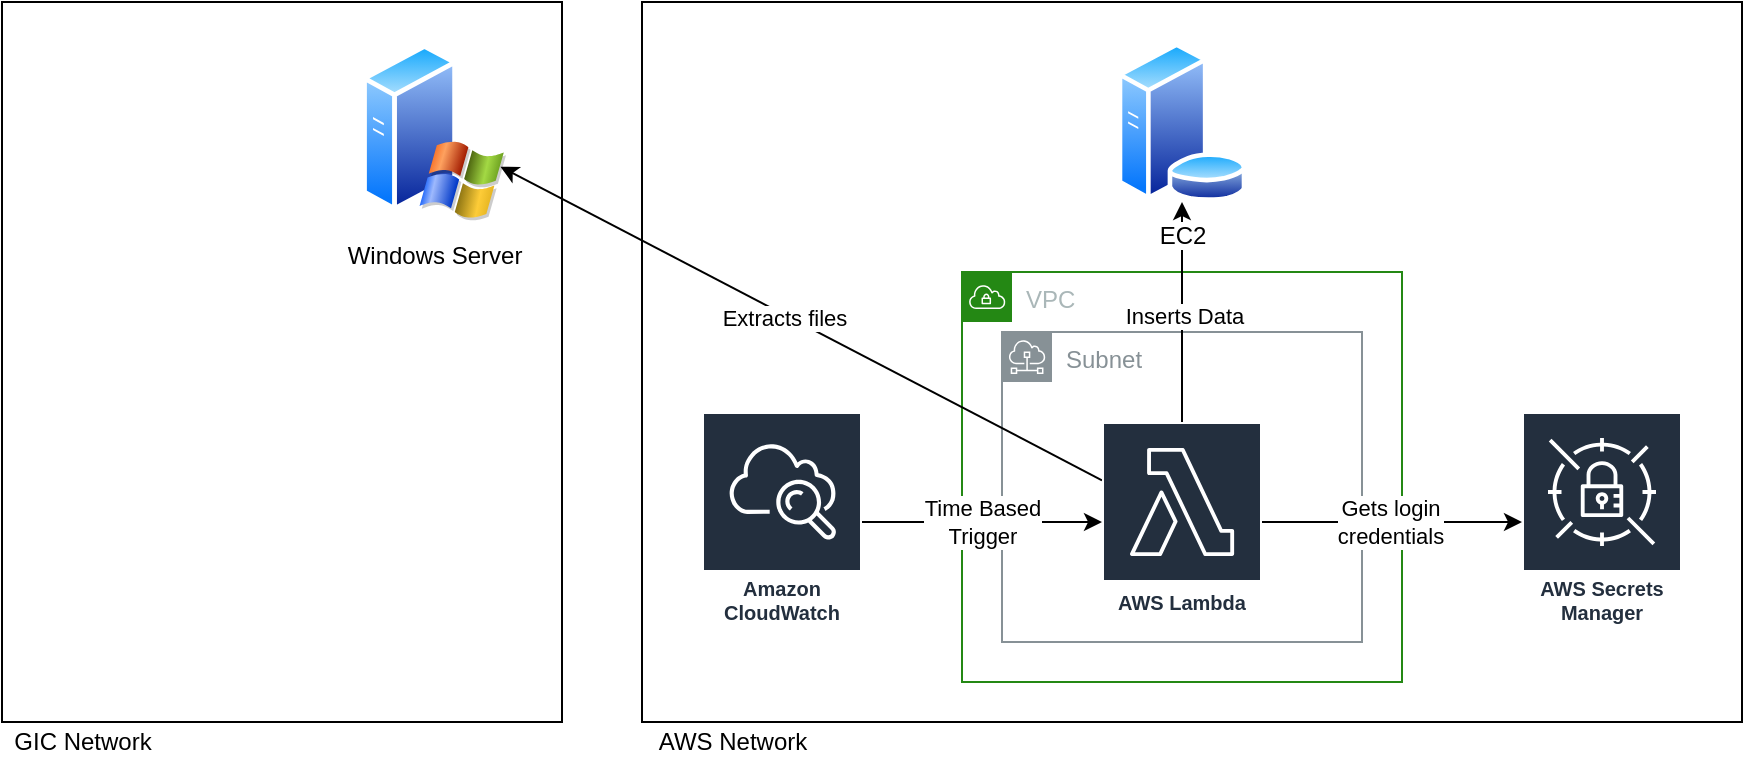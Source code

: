 <mxfile version="13.1.14" type="github"><diagram id="Ht1M8jgEwFfnCIfOTk4-" name="Page-1"><mxGraphModel dx="910" dy="591" grid="1" gridSize="10" guides="1" tooltips="1" connect="1" arrows="1" fold="1" page="1" pageScale="1" pageWidth="1169" pageHeight="827" math="0" shadow="0"><root><mxCell id="0"/><mxCell id="1" parent="0"/><mxCell id="Nnm_n1QCO65uUlgBVkZC-13" value="" style="rounded=0;whiteSpace=wrap;html=1;" parent="1" vertex="1"><mxGeometry x="360" y="120" width="550" height="360" as="geometry"/></mxCell><mxCell id="Nnm_n1QCO65uUlgBVkZC-3" value="VPC" style="points=[[0,0],[0.25,0],[0.5,0],[0.75,0],[1,0],[1,0.25],[1,0.5],[1,0.75],[1,1],[0.75,1],[0.5,1],[0.25,1],[0,1],[0,0.75],[0,0.5],[0,0.25]];outlineConnect=0;gradientColor=none;html=1;whiteSpace=wrap;fontSize=12;fontStyle=0;shape=mxgraph.aws4.group;grIcon=mxgraph.aws4.group_vpc;strokeColor=#248814;fillColor=none;verticalAlign=top;align=left;spacingLeft=30;fontColor=#AAB7B8;dashed=0;" parent="1" vertex="1"><mxGeometry x="520" y="255" width="220" height="205" as="geometry"/></mxCell><mxCell id="Nnm_n1QCO65uUlgBVkZC-4" value="Subnet" style="outlineConnect=0;gradientColor=none;html=1;whiteSpace=wrap;fontSize=12;fontStyle=0;shape=mxgraph.aws4.group;grIcon=mxgraph.aws4.group_subnet;strokeColor=#879196;fillColor=none;verticalAlign=top;align=left;spacingLeft=30;fontColor=#879196;dashed=0;" parent="1" vertex="1"><mxGeometry x="540" y="285" width="180" height="155" as="geometry"/></mxCell><mxCell id="Nnm_n1QCO65uUlgBVkZC-11" value="" style="rounded=0;whiteSpace=wrap;html=1;" parent="1" vertex="1"><mxGeometry x="40" y="120" width="280" height="360" as="geometry"/></mxCell><mxCell id="Nnm_n1QCO65uUlgBVkZC-12" value="GIC Network" style="text;html=1;resizable=0;autosize=1;align=center;verticalAlign=middle;points=[];fillColor=none;strokeColor=none;rounded=0;" parent="1" vertex="1"><mxGeometry x="40" y="480" width="80" height="20" as="geometry"/></mxCell><mxCell id="Nnm_n1QCO65uUlgBVkZC-14" value="AWS Network" style="text;html=1;resizable=0;autosize=1;align=center;verticalAlign=middle;points=[];fillColor=none;strokeColor=none;rounded=0;" parent="1" vertex="1"><mxGeometry x="360" y="480" width="90" height="20" as="geometry"/></mxCell><mxCell id="Nnm_n1QCO65uUlgBVkZC-22" style="edgeStyle=none;rounded=0;orthogonalLoop=1;jettySize=auto;html=1;" parent="1" source="Nnm_n1QCO65uUlgBVkZC-18" target="Nnm_n1QCO65uUlgBVkZC-21" edge="1"><mxGeometry relative="1" as="geometry"/></mxCell><mxCell id="Nnm_n1QCO65uUlgBVkZC-25" value="Extracts files" style="edgeLabel;html=1;align=center;verticalAlign=middle;resizable=0;points=[];" parent="Nnm_n1QCO65uUlgBVkZC-22" vertex="1" connectable="0"><mxGeometry x="0.055" y="1" relative="1" as="geometry"><mxPoint as="offset"/></mxGeometry></mxCell><mxCell id="Nnm_n1QCO65uUlgBVkZC-24" style="edgeStyle=none;rounded=0;orthogonalLoop=1;jettySize=auto;html=1;" parent="1" source="Nnm_n1QCO65uUlgBVkZC-18" target="Nnm_n1QCO65uUlgBVkZC-23" edge="1"><mxGeometry relative="1" as="geometry"/></mxCell><mxCell id="Nnm_n1QCO65uUlgBVkZC-27" value="Inserts Data" style="edgeLabel;html=1;align=center;verticalAlign=middle;resizable=0;points=[];" parent="Nnm_n1QCO65uUlgBVkZC-24" vertex="1" connectable="0"><mxGeometry x="-0.036" y="-1" relative="1" as="geometry"><mxPoint as="offset"/></mxGeometry></mxCell><mxCell id="Nnm_n1QCO65uUlgBVkZC-32" style="edgeStyle=none;rounded=0;orthogonalLoop=1;jettySize=auto;html=1;" parent="1" source="Nnm_n1QCO65uUlgBVkZC-18" target="Nnm_n1QCO65uUlgBVkZC-31" edge="1"><mxGeometry relative="1" as="geometry"/></mxCell><mxCell id="Nnm_n1QCO65uUlgBVkZC-33" value="Gets login &lt;br&gt;credentials" style="edgeLabel;html=1;align=center;verticalAlign=middle;resizable=0;points=[];" parent="Nnm_n1QCO65uUlgBVkZC-32" vertex="1" connectable="0"><mxGeometry x="0.325" y="1" relative="1" as="geometry"><mxPoint x="-21.8" y="1" as="offset"/></mxGeometry></mxCell><mxCell id="Nnm_n1QCO65uUlgBVkZC-18" value="AWS Lambda" style="outlineConnect=0;fontColor=#232F3E;gradientColor=none;strokeColor=#ffffff;fillColor=#232F3E;dashed=0;verticalLabelPosition=middle;verticalAlign=bottom;align=center;html=1;whiteSpace=wrap;fontSize=10;fontStyle=1;spacing=3;shape=mxgraph.aws4.productIcon;prIcon=mxgraph.aws4.lambda;" parent="1" vertex="1"><mxGeometry x="590" y="330" width="80" height="100" as="geometry"/></mxCell><mxCell id="Nnm_n1QCO65uUlgBVkZC-21" value="Windows Server" style="aspect=fixed;perimeter=ellipsePerimeter;html=1;align=center;shadow=0;dashed=0;spacingTop=3;image;image=img/lib/active_directory/windows_server_2.svg;" parent="1" vertex="1"><mxGeometry x="220" y="140" width="72" height="90" as="geometry"/></mxCell><mxCell id="Nnm_n1QCO65uUlgBVkZC-23" value="EC2" style="aspect=fixed;perimeter=ellipsePerimeter;html=1;align=center;shadow=0;dashed=0;spacingTop=3;image;image=img/lib/active_directory/database_server.svg;" parent="1" vertex="1"><mxGeometry x="597.2" y="140" width="65.6" height="80" as="geometry"/></mxCell><mxCell id="Nnm_n1QCO65uUlgBVkZC-31" value="AWS Secrets Manager" style="outlineConnect=0;fontColor=#232F3E;gradientColor=none;strokeColor=#ffffff;fillColor=#232F3E;dashed=0;verticalLabelPosition=middle;verticalAlign=bottom;align=center;html=1;whiteSpace=wrap;fontSize=10;fontStyle=1;spacing=3;shape=mxgraph.aws4.productIcon;prIcon=mxgraph.aws4.secrets_manager;" parent="1" vertex="1"><mxGeometry x="800" y="325" width="80" height="110" as="geometry"/></mxCell><mxCell id="Nnm_n1QCO65uUlgBVkZC-35" style="edgeStyle=none;rounded=0;orthogonalLoop=1;jettySize=auto;html=1;" parent="1" source="Nnm_n1QCO65uUlgBVkZC-34" target="Nnm_n1QCO65uUlgBVkZC-18" edge="1"><mxGeometry relative="1" as="geometry"/></mxCell><mxCell id="Nnm_n1QCO65uUlgBVkZC-37" value="Time Based&lt;br&gt;Trigger" style="edgeLabel;html=1;align=center;verticalAlign=middle;resizable=0;points=[];" parent="Nnm_n1QCO65uUlgBVkZC-35" vertex="1" connectable="0"><mxGeometry x="-0.383" y="1" relative="1" as="geometry"><mxPoint x="23" y="1" as="offset"/></mxGeometry></mxCell><mxCell id="Nnm_n1QCO65uUlgBVkZC-34" value="Amazon CloudWatch" style="outlineConnect=0;fontColor=#232F3E;gradientColor=none;strokeColor=#ffffff;fillColor=#232F3E;dashed=0;verticalLabelPosition=middle;verticalAlign=bottom;align=center;html=1;whiteSpace=wrap;fontSize=10;fontStyle=1;spacing=3;shape=mxgraph.aws4.productIcon;prIcon=mxgraph.aws4.cloudwatch;" parent="1" vertex="1"><mxGeometry x="390" y="325" width="80" height="110" as="geometry"/></mxCell></root></mxGraphModel></diagram></mxfile>